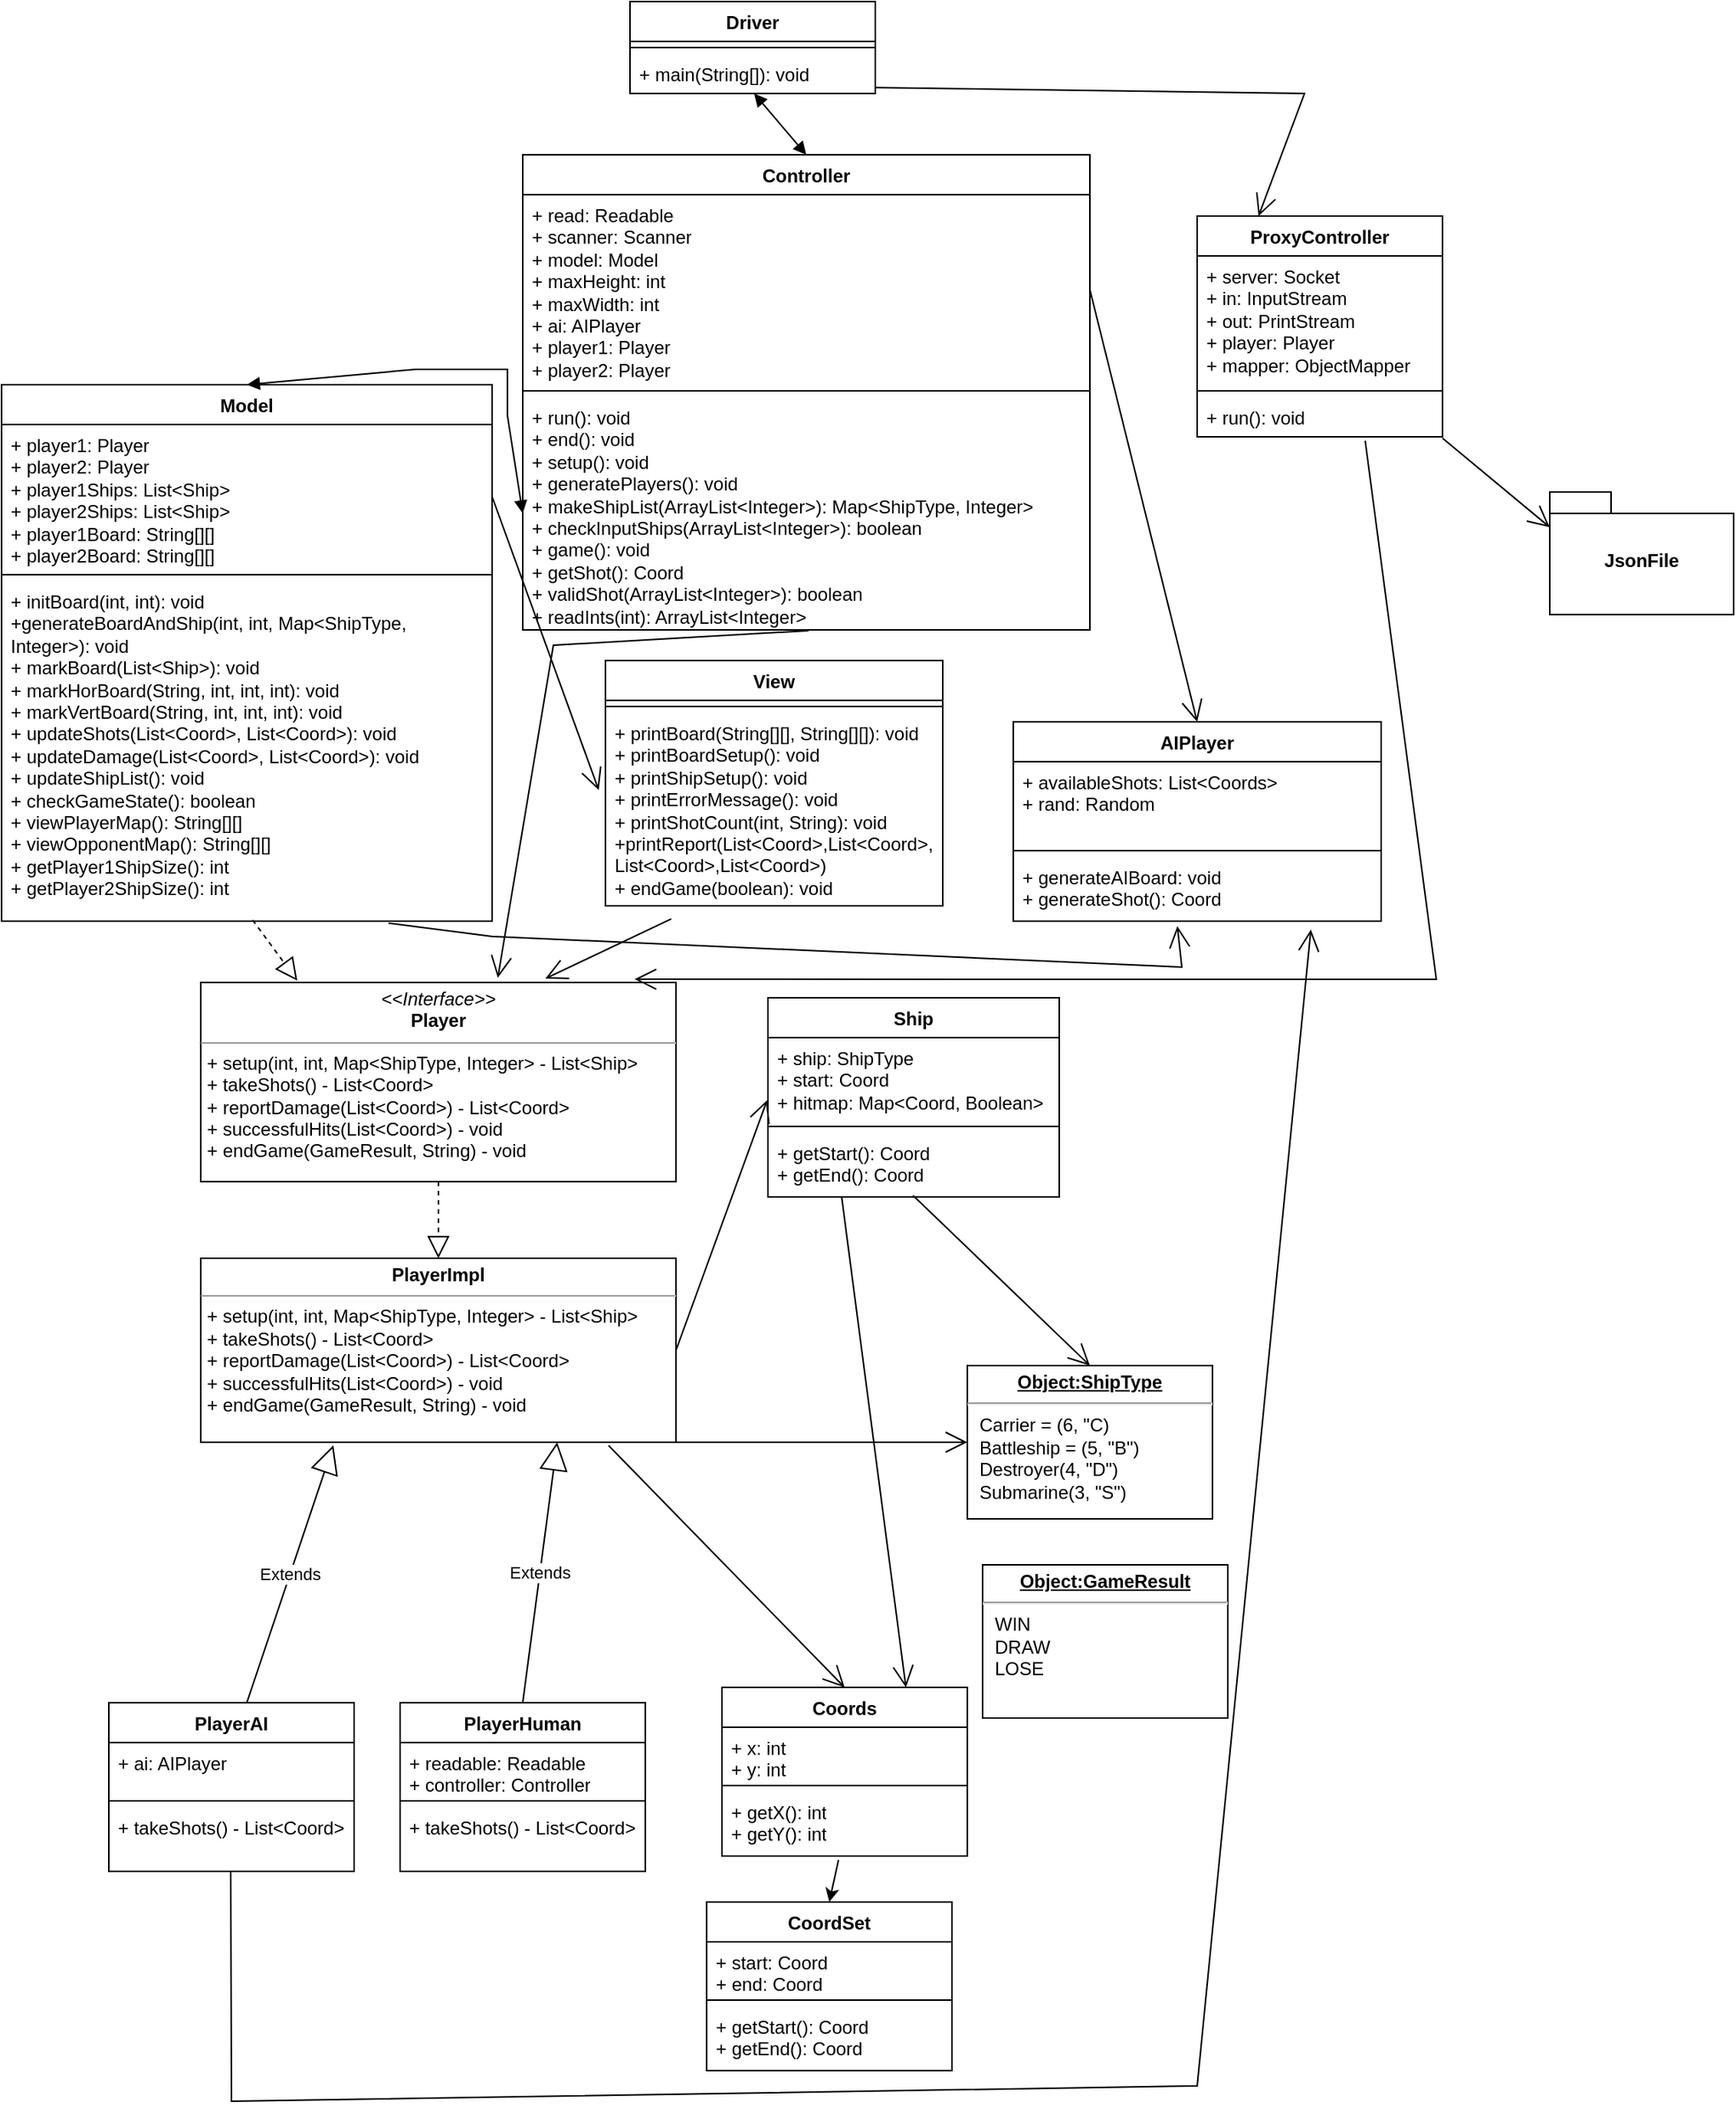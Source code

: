 <mxfile version="21.3.7" type="device">
  <diagram id="C5RBs43oDa-KdzZeNtuy" name="Page-1">
    <mxGraphModel dx="1247" dy="1833" grid="1" gridSize="10" guides="1" tooltips="1" connect="1" arrows="1" fold="1" page="1" pageScale="1" pageWidth="827" pageHeight="1169" math="0" shadow="0">
      <root>
        <mxCell id="WIyWlLk6GJQsqaUBKTNV-0" />
        <mxCell id="WIyWlLk6GJQsqaUBKTNV-1" parent="WIyWlLk6GJQsqaUBKTNV-0" />
        <mxCell id="Oui1at55QBpjAnhqmStP-2" value="&lt;p style=&quot;margin:0px;margin-top:4px;text-align:center;&quot;&gt;&lt;i&gt;&amp;lt;&amp;lt;Interface&amp;gt;&amp;gt;&lt;/i&gt;&lt;br&gt;&lt;b&gt;Player&lt;/b&gt;&lt;/p&gt;&lt;hr size=&quot;1&quot;&gt;&lt;p style=&quot;margin:0px;margin-left:4px;&quot;&gt;+ setup(int, int, Map&amp;lt;ShipType, Integer&amp;gt; - List&amp;lt;Ship&amp;gt;&lt;br&gt;+ takeShots() - List&amp;lt;Coord&amp;gt;&lt;/p&gt;&lt;p style=&quot;margin:0px;margin-left:4px;&quot;&gt;+ reportDamage(List&amp;lt;Coord&amp;gt;) - List&amp;lt;Coord&amp;gt;&lt;/p&gt;&lt;p style=&quot;margin:0px;margin-left:4px;&quot;&gt;+ successfulHits(List&amp;lt;Coord&amp;gt;) - void&lt;/p&gt;&lt;p style=&quot;margin:0px;margin-left:4px;&quot;&gt;+ endGame(GameResult, String) - void&lt;/p&gt;" style="verticalAlign=top;align=left;overflow=fill;fontSize=12;fontFamily=Helvetica;html=1;whiteSpace=wrap;" parent="WIyWlLk6GJQsqaUBKTNV-1" vertex="1">
          <mxGeometry x="150" y="370" width="310" height="130" as="geometry" />
        </mxCell>
        <mxCell id="Oui1at55QBpjAnhqmStP-3" value="&lt;p style=&quot;margin:0px;margin-top:4px;text-align:center;&quot;&gt;&lt;b&gt;PlayerImpl&lt;/b&gt;&lt;/p&gt;&lt;hr size=&quot;1&quot;&gt;&lt;p style=&quot;border-color: var(--border-color); margin: 0px 0px 0px 4px;&quot;&gt;+ setup(int, int, Map&amp;lt;ShipType, Integer&amp;gt; - List&amp;lt;Ship&amp;gt;&lt;br style=&quot;border-color: var(--border-color);&quot;&gt;+ takeShots() - List&amp;lt;Coord&amp;gt;&lt;/p&gt;&lt;p style=&quot;border-color: var(--border-color); margin: 0px 0px 0px 4px;&quot;&gt;+ reportDamage(List&amp;lt;Coord&amp;gt;) - List&amp;lt;Coord&amp;gt;&lt;/p&gt;&lt;p style=&quot;border-color: var(--border-color); margin: 0px 0px 0px 4px;&quot;&gt;+ successfulHits(List&amp;lt;Coord&amp;gt;) - void&lt;/p&gt;&lt;p style=&quot;border-color: var(--border-color); margin: 0px 0px 0px 4px;&quot;&gt;+ endGame(GameResult, String) - void&lt;/p&gt;" style="verticalAlign=top;align=left;overflow=fill;fontSize=12;fontFamily=Helvetica;html=1;whiteSpace=wrap;" parent="WIyWlLk6GJQsqaUBKTNV-1" vertex="1">
          <mxGeometry x="150" y="550" width="310" height="120" as="geometry" />
        </mxCell>
        <mxCell id="Oui1at55QBpjAnhqmStP-14" value="" style="endArrow=block;dashed=1;endFill=0;endSize=12;html=1;rounded=0;exitX=0.5;exitY=1;exitDx=0;exitDy=0;entryX=0.5;entryY=0;entryDx=0;entryDy=0;" parent="WIyWlLk6GJQsqaUBKTNV-1" source="Oui1at55QBpjAnhqmStP-2" target="Oui1at55QBpjAnhqmStP-3" edge="1">
          <mxGeometry width="160" relative="1" as="geometry">
            <mxPoint x="270" y="620" as="sourcePoint" />
            <mxPoint x="430" y="620" as="targetPoint" />
          </mxGeometry>
        </mxCell>
        <mxCell id="Oui1at55QBpjAnhqmStP-16" value="&lt;p style=&quot;margin:0px;margin-top:4px;text-align:center;text-decoration:underline;&quot;&gt;&lt;b&gt;Object:ShipType&lt;/b&gt;&lt;/p&gt;&lt;hr&gt;&lt;p style=&quot;margin:0px;margin-left:8px;&quot;&gt;Carrier = (6, &quot;C)&lt;/p&gt;&lt;p style=&quot;margin:0px;margin-left:8px;&quot;&gt;Battleship = (5, &quot;B&quot;)&lt;/p&gt;&lt;p style=&quot;margin:0px;margin-left:8px;&quot;&gt;Destroyer(4, &quot;D&quot;)&lt;/p&gt;&lt;p style=&quot;margin:0px;margin-left:8px;&quot;&gt;Submarine(3, &quot;S&quot;)&lt;/p&gt;" style="verticalAlign=top;align=left;overflow=fill;fontSize=12;fontFamily=Helvetica;html=1;whiteSpace=wrap;" parent="WIyWlLk6GJQsqaUBKTNV-1" vertex="1">
          <mxGeometry x="650" y="620" width="160" height="100" as="geometry" />
        </mxCell>
        <mxCell id="Oui1at55QBpjAnhqmStP-17" value="Ship" style="swimlane;fontStyle=1;align=center;verticalAlign=top;childLayout=stackLayout;horizontal=1;startSize=26;horizontalStack=0;resizeParent=1;resizeParentMax=0;resizeLast=0;collapsible=1;marginBottom=0;whiteSpace=wrap;html=1;" parent="WIyWlLk6GJQsqaUBKTNV-1" vertex="1">
          <mxGeometry x="520" y="380" width="190" height="130" as="geometry" />
        </mxCell>
        <mxCell id="Oui1at55QBpjAnhqmStP-18" value="+ ship: ShipType&lt;br&gt;+ start: Coord&lt;br&gt;+ hitmap: Map&amp;lt;Coord, Boolean&amp;gt;" style="text;strokeColor=none;fillColor=none;align=left;verticalAlign=top;spacingLeft=4;spacingRight=4;overflow=hidden;rotatable=0;points=[[0,0.5],[1,0.5]];portConstraint=eastwest;whiteSpace=wrap;html=1;" parent="Oui1at55QBpjAnhqmStP-17" vertex="1">
          <mxGeometry y="26" width="190" height="54" as="geometry" />
        </mxCell>
        <mxCell id="Oui1at55QBpjAnhqmStP-19" value="" style="line;strokeWidth=1;fillColor=none;align=left;verticalAlign=middle;spacingTop=-1;spacingLeft=3;spacingRight=3;rotatable=0;labelPosition=right;points=[];portConstraint=eastwest;strokeColor=inherit;" parent="Oui1at55QBpjAnhqmStP-17" vertex="1">
          <mxGeometry y="80" width="190" height="8" as="geometry" />
        </mxCell>
        <mxCell id="Oui1at55QBpjAnhqmStP-20" value="+ getStart(): Coord&lt;br&gt;+ getEnd(): Coord" style="text;strokeColor=none;fillColor=none;align=left;verticalAlign=top;spacingLeft=4;spacingRight=4;overflow=hidden;rotatable=0;points=[[0,0.5],[1,0.5]];portConstraint=eastwest;whiteSpace=wrap;html=1;" parent="Oui1at55QBpjAnhqmStP-17" vertex="1">
          <mxGeometry y="88" width="190" height="42" as="geometry" />
        </mxCell>
        <mxCell id="Oui1at55QBpjAnhqmStP-21" value="" style="endArrow=open;endFill=1;endSize=12;html=1;rounded=0;exitX=1;exitY=0.5;exitDx=0;exitDy=0;entryX=-0.003;entryY=0.756;entryDx=0;entryDy=0;entryPerimeter=0;" parent="WIyWlLk6GJQsqaUBKTNV-1" source="Oui1at55QBpjAnhqmStP-3" target="Oui1at55QBpjAnhqmStP-18" edge="1">
          <mxGeometry width="160" relative="1" as="geometry">
            <mxPoint x="370" y="600" as="sourcePoint" />
            <mxPoint x="530" y="600" as="targetPoint" />
          </mxGeometry>
        </mxCell>
        <mxCell id="Oui1at55QBpjAnhqmStP-24" value="Model" style="swimlane;fontStyle=1;align=center;verticalAlign=top;childLayout=stackLayout;horizontal=1;startSize=26;horizontalStack=0;resizeParent=1;resizeParentMax=0;resizeLast=0;collapsible=1;marginBottom=0;whiteSpace=wrap;html=1;" parent="WIyWlLk6GJQsqaUBKTNV-1" vertex="1">
          <mxGeometry x="20" y="-20" width="320" height="350" as="geometry" />
        </mxCell>
        <mxCell id="Oui1at55QBpjAnhqmStP-25" value="+ player1: Player&lt;br&gt;+ player2: Player&lt;br&gt;+ player1Ships: List&amp;lt;Ship&amp;gt;&lt;br&gt;+ player2Ships: List&amp;lt;Ship&amp;gt;&lt;br&gt;+ player1Board: String[][]&lt;br&gt;+ player2Board: String[][]" style="text;strokeColor=none;fillColor=none;align=left;verticalAlign=top;spacingLeft=4;spacingRight=4;overflow=hidden;rotatable=0;points=[[0,0.5],[1,0.5]];portConstraint=eastwest;whiteSpace=wrap;html=1;" parent="Oui1at55QBpjAnhqmStP-24" vertex="1">
          <mxGeometry y="26" width="320" height="94" as="geometry" />
        </mxCell>
        <mxCell id="Oui1at55QBpjAnhqmStP-26" value="" style="line;strokeWidth=1;fillColor=none;align=left;verticalAlign=middle;spacingTop=-1;spacingLeft=3;spacingRight=3;rotatable=0;labelPosition=right;points=[];portConstraint=eastwest;strokeColor=inherit;" parent="Oui1at55QBpjAnhqmStP-24" vertex="1">
          <mxGeometry y="120" width="320" height="8" as="geometry" />
        </mxCell>
        <mxCell id="Oui1at55QBpjAnhqmStP-27" value="+ initBoard(int, int): void&lt;br&gt;+generateBoardAndShip(int, int, Map&amp;lt;ShipType, Integer&amp;gt;): void&lt;br&gt;+ markBoard(List&amp;lt;Ship&amp;gt;): void&lt;br&gt;+ markHorBoard(String, int, int, int): void&lt;br&gt;+ markVertBoard(String, int, int, int): void&lt;br&gt;+ updateShots(List&amp;lt;Coord&amp;gt;, List&amp;lt;Coord&amp;gt;): void&lt;br&gt;+ updateDamage(List&amp;lt;Coord&amp;gt;, List&amp;lt;Coord&amp;gt;): void&lt;br&gt;+&amp;nbsp;updateShipList(): void&lt;br&gt;+ checkGameState(): boolean&lt;br&gt;+ viewPlayerMap(): String[][]&lt;br&gt;+ viewOpponentMap(): String[][]&lt;br&gt;+ getPlayer1ShipSize(): int&lt;br&gt;+ getPlayer2ShipSize(): int" style="text;strokeColor=none;fillColor=none;align=left;verticalAlign=top;spacingLeft=4;spacingRight=4;overflow=hidden;rotatable=0;points=[[0,0.5],[1,0.5]];portConstraint=eastwest;whiteSpace=wrap;html=1;" parent="Oui1at55QBpjAnhqmStP-24" vertex="1">
          <mxGeometry y="128" width="320" height="222" as="geometry" />
        </mxCell>
        <mxCell id="Oui1at55QBpjAnhqmStP-28" value="View" style="swimlane;fontStyle=1;align=center;verticalAlign=top;childLayout=stackLayout;horizontal=1;startSize=26;horizontalStack=0;resizeParent=1;resizeParentMax=0;resizeLast=0;collapsible=1;marginBottom=0;whiteSpace=wrap;html=1;" parent="WIyWlLk6GJQsqaUBKTNV-1" vertex="1">
          <mxGeometry x="414" y="160" width="220" height="160" as="geometry" />
        </mxCell>
        <mxCell id="Oui1at55QBpjAnhqmStP-30" value="" style="line;strokeWidth=1;fillColor=none;align=left;verticalAlign=middle;spacingTop=-1;spacingLeft=3;spacingRight=3;rotatable=0;labelPosition=right;points=[];portConstraint=eastwest;strokeColor=inherit;" parent="Oui1at55QBpjAnhqmStP-28" vertex="1">
          <mxGeometry y="26" width="220" height="8" as="geometry" />
        </mxCell>
        <mxCell id="Oui1at55QBpjAnhqmStP-31" value="+ printBoard(String[][], String[][]): void&lt;br&gt;+ printBoardSetup(): void&lt;br&gt;+ printShipSetup(): void&lt;br&gt;+ printErrorMessage(): void&lt;br&gt;+ printShotCount(int, String): void&lt;br&gt;+printReport(List&amp;lt;Coord&amp;gt;,List&amp;lt;Coord&amp;gt;, List&amp;lt;Coord&amp;gt;,List&amp;lt;Coord&amp;gt;)&lt;br&gt;+ endGame(boolean): void" style="text;strokeColor=none;fillColor=none;align=left;verticalAlign=top;spacingLeft=4;spacingRight=4;overflow=hidden;rotatable=0;points=[[0,0.5],[1,0.5]];portConstraint=eastwest;whiteSpace=wrap;html=1;" parent="Oui1at55QBpjAnhqmStP-28" vertex="1">
          <mxGeometry y="34" width="220" height="126" as="geometry" />
        </mxCell>
        <mxCell id="Oui1at55QBpjAnhqmStP-36" value="Controller" style="swimlane;fontStyle=1;align=center;verticalAlign=top;childLayout=stackLayout;horizontal=1;startSize=26;horizontalStack=0;resizeParent=1;resizeParentMax=0;resizeLast=0;collapsible=1;marginBottom=0;whiteSpace=wrap;html=1;" parent="WIyWlLk6GJQsqaUBKTNV-1" vertex="1">
          <mxGeometry x="360" y="-170" width="370" height="310" as="geometry" />
        </mxCell>
        <mxCell id="Oui1at55QBpjAnhqmStP-37" value="+ read: Readable&lt;br&gt;+ scanner: Scanner&lt;br&gt;+ model: Model&lt;br&gt;+ maxHeight: int&lt;br&gt;+ maxWidth: int&lt;br&gt;+ ai: AIPlayer&lt;br&gt;+ player1: Player&lt;br&gt;+ player2: Player" style="text;strokeColor=none;fillColor=none;align=left;verticalAlign=top;spacingLeft=4;spacingRight=4;overflow=hidden;rotatable=0;points=[[0,0.5],[1,0.5]];portConstraint=eastwest;whiteSpace=wrap;html=1;" parent="Oui1at55QBpjAnhqmStP-36" vertex="1">
          <mxGeometry y="26" width="370" height="124" as="geometry" />
        </mxCell>
        <mxCell id="Oui1at55QBpjAnhqmStP-38" value="" style="line;strokeWidth=1;fillColor=none;align=left;verticalAlign=middle;spacingTop=-1;spacingLeft=3;spacingRight=3;rotatable=0;labelPosition=right;points=[];portConstraint=eastwest;strokeColor=inherit;" parent="Oui1at55QBpjAnhqmStP-36" vertex="1">
          <mxGeometry y="150" width="370" height="8" as="geometry" />
        </mxCell>
        <mxCell id="Oui1at55QBpjAnhqmStP-39" value="+ run(): void&lt;br&gt;+ end(): void&lt;br&gt;+ setup(): void&lt;br&gt;+ generatePlayers(): void&lt;br&gt;+ makeShipList(ArrayList&amp;lt;Integer&amp;gt;): Map&amp;lt;ShipType, Integer&amp;gt;&lt;br&gt;+ checkInputShips(ArrayList&amp;lt;Integer&amp;gt;): boolean&lt;br&gt;+ game(): void&lt;br&gt;+ getShot(): Coord&lt;br&gt;+ validShot(ArrayList&amp;lt;Integer&amp;gt;): boolean&lt;br&gt;+ readInts(int): ArrayList&amp;lt;Integer&amp;gt;" style="text;strokeColor=none;fillColor=none;align=left;verticalAlign=top;spacingLeft=4;spacingRight=4;overflow=hidden;rotatable=0;points=[[0,0.5],[1,0.5]];portConstraint=eastwest;whiteSpace=wrap;html=1;" parent="Oui1at55QBpjAnhqmStP-36" vertex="1">
          <mxGeometry y="158" width="370" height="152" as="geometry" />
        </mxCell>
        <mxCell id="Oui1at55QBpjAnhqmStP-41" value="" style="endArrow=open;endFill=1;endSize=12;html=1;rounded=0;exitX=0.498;exitY=0.976;exitDx=0;exitDy=0;exitPerimeter=0;entryX=0.5;entryY=0;entryDx=0;entryDy=0;" parent="WIyWlLk6GJQsqaUBKTNV-1" source="Oui1at55QBpjAnhqmStP-20" target="Oui1at55QBpjAnhqmStP-16" edge="1">
          <mxGeometry width="160" relative="1" as="geometry">
            <mxPoint x="360" y="480" as="sourcePoint" />
            <mxPoint x="520" y="480" as="targetPoint" />
          </mxGeometry>
        </mxCell>
        <mxCell id="Oui1at55QBpjAnhqmStP-42" value="" style="endArrow=open;endFill=1;endSize=12;html=1;rounded=0;exitX=1;exitY=1;exitDx=0;exitDy=0;entryX=0;entryY=0.5;entryDx=0;entryDy=0;" parent="WIyWlLk6GJQsqaUBKTNV-1" source="Oui1at55QBpjAnhqmStP-3" target="Oui1at55QBpjAnhqmStP-16" edge="1">
          <mxGeometry width="160" relative="1" as="geometry">
            <mxPoint x="360" y="480" as="sourcePoint" />
            <mxPoint x="520" y="480" as="targetPoint" />
          </mxGeometry>
        </mxCell>
        <mxCell id="Oui1at55QBpjAnhqmStP-43" value="Coords" style="swimlane;fontStyle=1;align=center;verticalAlign=top;childLayout=stackLayout;horizontal=1;startSize=26;horizontalStack=0;resizeParent=1;resizeParentMax=0;resizeLast=0;collapsible=1;marginBottom=0;whiteSpace=wrap;html=1;" parent="WIyWlLk6GJQsqaUBKTNV-1" vertex="1">
          <mxGeometry x="490" y="830" width="160" height="110" as="geometry" />
        </mxCell>
        <mxCell id="Oui1at55QBpjAnhqmStP-44" value="+ x: int&lt;br&gt;+ y: int" style="text;strokeColor=none;fillColor=none;align=left;verticalAlign=top;spacingLeft=4;spacingRight=4;overflow=hidden;rotatable=0;points=[[0,0.5],[1,0.5]];portConstraint=eastwest;whiteSpace=wrap;html=1;" parent="Oui1at55QBpjAnhqmStP-43" vertex="1">
          <mxGeometry y="26" width="160" height="34" as="geometry" />
        </mxCell>
        <mxCell id="Oui1at55QBpjAnhqmStP-45" value="" style="line;strokeWidth=1;fillColor=none;align=left;verticalAlign=middle;spacingTop=-1;spacingLeft=3;spacingRight=3;rotatable=0;labelPosition=right;points=[];portConstraint=eastwest;strokeColor=inherit;" parent="Oui1at55QBpjAnhqmStP-43" vertex="1">
          <mxGeometry y="60" width="160" height="8" as="geometry" />
        </mxCell>
        <mxCell id="Oui1at55QBpjAnhqmStP-46" value="+ getX(): int&lt;br&gt;+ getY(): int" style="text;strokeColor=none;fillColor=none;align=left;verticalAlign=top;spacingLeft=4;spacingRight=4;overflow=hidden;rotatable=0;points=[[0,0.5],[1,0.5]];portConstraint=eastwest;whiteSpace=wrap;html=1;" parent="Oui1at55QBpjAnhqmStP-43" vertex="1">
          <mxGeometry y="68" width="160" height="42" as="geometry" />
        </mxCell>
        <mxCell id="Oui1at55QBpjAnhqmStP-47" value="" style="endArrow=open;endFill=1;endSize=12;html=1;rounded=0;exitX=0.858;exitY=1.018;exitDx=0;exitDy=0;exitPerimeter=0;entryX=0.5;entryY=0;entryDx=0;entryDy=0;" parent="WIyWlLk6GJQsqaUBKTNV-1" source="Oui1at55QBpjAnhqmStP-3" target="Oui1at55QBpjAnhqmStP-43" edge="1">
          <mxGeometry width="160" relative="1" as="geometry">
            <mxPoint x="590" y="570" as="sourcePoint" />
            <mxPoint x="750" y="570" as="targetPoint" />
          </mxGeometry>
        </mxCell>
        <mxCell id="Oui1at55QBpjAnhqmStP-54" value="Driver" style="swimlane;fontStyle=1;align=center;verticalAlign=top;childLayout=stackLayout;horizontal=1;startSize=26;horizontalStack=0;resizeParent=1;resizeParentMax=0;resizeLast=0;collapsible=1;marginBottom=0;whiteSpace=wrap;html=1;" parent="WIyWlLk6GJQsqaUBKTNV-1" vertex="1">
          <mxGeometry x="430" y="-270" width="160" height="60" as="geometry" />
        </mxCell>
        <mxCell id="Oui1at55QBpjAnhqmStP-56" value="" style="line;strokeWidth=1;fillColor=none;align=left;verticalAlign=middle;spacingTop=-1;spacingLeft=3;spacingRight=3;rotatable=0;labelPosition=right;points=[];portConstraint=eastwest;strokeColor=inherit;" parent="Oui1at55QBpjAnhqmStP-54" vertex="1">
          <mxGeometry y="26" width="160" height="8" as="geometry" />
        </mxCell>
        <mxCell id="Oui1at55QBpjAnhqmStP-57" value="+ main(String[]): void" style="text;strokeColor=none;fillColor=none;align=left;verticalAlign=top;spacingLeft=4;spacingRight=4;overflow=hidden;rotatable=0;points=[[0,0.5],[1,0.5]];portConstraint=eastwest;whiteSpace=wrap;html=1;" parent="Oui1at55QBpjAnhqmStP-54" vertex="1">
          <mxGeometry y="34" width="160" height="26" as="geometry" />
        </mxCell>
        <mxCell id="Oui1at55QBpjAnhqmStP-62" value="" style="endArrow=block;startArrow=block;endFill=1;startFill=1;html=1;rounded=0;exitX=0;exitY=0.5;exitDx=0;exitDy=0;entryX=0.5;entryY=0;entryDx=0;entryDy=0;" parent="WIyWlLk6GJQsqaUBKTNV-1" source="Oui1at55QBpjAnhqmStP-39" target="Oui1at55QBpjAnhqmStP-24" edge="1">
          <mxGeometry width="160" relative="1" as="geometry">
            <mxPoint x="650" y="140" as="sourcePoint" />
            <mxPoint x="810" y="140" as="targetPoint" />
            <Array as="points">
              <mxPoint x="350" />
              <mxPoint x="350" y="-30" />
              <mxPoint x="290" y="-30" />
            </Array>
          </mxGeometry>
        </mxCell>
        <mxCell id="Oui1at55QBpjAnhqmStP-63" value="" style="endArrow=open;endFill=1;endSize=12;html=1;rounded=0;exitX=1;exitY=0.5;exitDx=0;exitDy=0;entryX=-0.02;entryY=0.401;entryDx=0;entryDy=0;entryPerimeter=0;" parent="WIyWlLk6GJQsqaUBKTNV-1" source="Oui1at55QBpjAnhqmStP-25" target="Oui1at55QBpjAnhqmStP-31" edge="1">
          <mxGeometry width="160" relative="1" as="geometry">
            <mxPoint x="650" y="140" as="sourcePoint" />
            <mxPoint x="460" y="253" as="targetPoint" />
          </mxGeometry>
        </mxCell>
        <mxCell id="Oui1at55QBpjAnhqmStP-65" value="" style="endArrow=block;startArrow=block;endFill=1;startFill=1;html=1;rounded=0;exitX=0.506;exitY=1;exitDx=0;exitDy=0;exitPerimeter=0;entryX=0.5;entryY=0;entryDx=0;entryDy=0;" parent="WIyWlLk6GJQsqaUBKTNV-1" source="Oui1at55QBpjAnhqmStP-57" target="Oui1at55QBpjAnhqmStP-36" edge="1">
          <mxGeometry width="160" relative="1" as="geometry">
            <mxPoint x="770" as="sourcePoint" />
            <mxPoint x="620" y="-210" as="targetPoint" />
          </mxGeometry>
        </mxCell>
        <mxCell id="IA_j2BC_OJrB-lh-GhG8-0" value="" style="endArrow=block;dashed=1;endFill=0;endSize=12;html=1;rounded=0;exitX=0.512;exitY=0.997;exitDx=0;exitDy=0;exitPerimeter=0;entryX=0.203;entryY=-0.009;entryDx=0;entryDy=0;entryPerimeter=0;" parent="WIyWlLk6GJQsqaUBKTNV-1" source="Oui1at55QBpjAnhqmStP-27" target="Oui1at55QBpjAnhqmStP-2" edge="1">
          <mxGeometry width="160" relative="1" as="geometry">
            <mxPoint x="230" y="310" as="sourcePoint" />
            <mxPoint x="245" y="270" as="targetPoint" />
          </mxGeometry>
        </mxCell>
        <mxCell id="IA_j2BC_OJrB-lh-GhG8-1" value="" style="endArrow=open;endFill=1;endSize=12;html=1;rounded=0;exitX=0.195;exitY=1.068;exitDx=0;exitDy=0;exitPerimeter=0;entryX=0.725;entryY=-0.019;entryDx=0;entryDy=0;entryPerimeter=0;" parent="WIyWlLk6GJQsqaUBKTNV-1" source="Oui1at55QBpjAnhqmStP-31" target="Oui1at55QBpjAnhqmStP-2" edge="1">
          <mxGeometry width="160" relative="1" as="geometry">
            <mxPoint x="290" y="300" as="sourcePoint" />
            <mxPoint x="450" y="300" as="targetPoint" />
          </mxGeometry>
        </mxCell>
        <mxCell id="IA_j2BC_OJrB-lh-GhG8-2" value="" style="endArrow=open;endFill=1;endSize=12;html=1;rounded=0;exitX=0.504;exitY=1.003;exitDx=0;exitDy=0;exitPerimeter=0;entryX=0.625;entryY=-0.023;entryDx=0;entryDy=0;entryPerimeter=0;" parent="WIyWlLk6GJQsqaUBKTNV-1" source="Oui1at55QBpjAnhqmStP-39" target="Oui1at55QBpjAnhqmStP-2" edge="1">
          <mxGeometry width="160" relative="1" as="geometry">
            <mxPoint x="290" y="240" as="sourcePoint" />
            <mxPoint x="450" y="240" as="targetPoint" />
            <Array as="points">
              <mxPoint x="380" y="150" />
            </Array>
          </mxGeometry>
        </mxCell>
        <mxCell id="IA_j2BC_OJrB-lh-GhG8-3" value="" style="endArrow=open;endFill=1;endSize=12;html=1;rounded=0;exitX=0.253;exitY=1;exitDx=0;exitDy=0;exitPerimeter=0;entryX=0.75;entryY=0;entryDx=0;entryDy=0;" parent="WIyWlLk6GJQsqaUBKTNV-1" source="Oui1at55QBpjAnhqmStP-20" target="Oui1at55QBpjAnhqmStP-43" edge="1">
          <mxGeometry width="160" relative="1" as="geometry">
            <mxPoint x="220" y="450" as="sourcePoint" />
            <mxPoint x="380" y="450" as="targetPoint" />
          </mxGeometry>
        </mxCell>
        <mxCell id="LGCt4wQH7IyuHMlrlaV7-0" value="CoordSet" style="swimlane;fontStyle=1;align=center;verticalAlign=top;childLayout=stackLayout;horizontal=1;startSize=26;horizontalStack=0;resizeParent=1;resizeParentMax=0;resizeLast=0;collapsible=1;marginBottom=0;whiteSpace=wrap;html=1;" parent="WIyWlLk6GJQsqaUBKTNV-1" vertex="1">
          <mxGeometry x="480" y="970" width="160" height="110" as="geometry" />
        </mxCell>
        <mxCell id="LGCt4wQH7IyuHMlrlaV7-1" value="+ start: Coord&lt;br&gt;+ end: Coord" style="text;strokeColor=none;fillColor=none;align=left;verticalAlign=top;spacingLeft=4;spacingRight=4;overflow=hidden;rotatable=0;points=[[0,0.5],[1,0.5]];portConstraint=eastwest;whiteSpace=wrap;html=1;" parent="LGCt4wQH7IyuHMlrlaV7-0" vertex="1">
          <mxGeometry y="26" width="160" height="34" as="geometry" />
        </mxCell>
        <mxCell id="LGCt4wQH7IyuHMlrlaV7-2" value="" style="line;strokeWidth=1;fillColor=none;align=left;verticalAlign=middle;spacingTop=-1;spacingLeft=3;spacingRight=3;rotatable=0;labelPosition=right;points=[];portConstraint=eastwest;strokeColor=inherit;" parent="LGCt4wQH7IyuHMlrlaV7-0" vertex="1">
          <mxGeometry y="60" width="160" height="8" as="geometry" />
        </mxCell>
        <mxCell id="LGCt4wQH7IyuHMlrlaV7-3" value="+ getStart(): Coord&lt;br&gt;+ getEnd(): Coord" style="text;strokeColor=none;fillColor=none;align=left;verticalAlign=top;spacingLeft=4;spacingRight=4;overflow=hidden;rotatable=0;points=[[0,0.5],[1,0.5]];portConstraint=eastwest;whiteSpace=wrap;html=1;" parent="LGCt4wQH7IyuHMlrlaV7-0" vertex="1">
          <mxGeometry y="68" width="160" height="42" as="geometry" />
        </mxCell>
        <mxCell id="LGCt4wQH7IyuHMlrlaV7-4" value="" style="endArrow=classic;html=1;rounded=0;entryX=0.5;entryY=0;entryDx=0;entryDy=0;exitX=0.475;exitY=1.062;exitDx=0;exitDy=0;exitPerimeter=0;" parent="WIyWlLk6GJQsqaUBKTNV-1" source="Oui1at55QBpjAnhqmStP-46" target="LGCt4wQH7IyuHMlrlaV7-0" edge="1">
          <mxGeometry width="50" height="50" relative="1" as="geometry">
            <mxPoint x="380" y="690" as="sourcePoint" />
            <mxPoint x="430" y="640" as="targetPoint" />
          </mxGeometry>
        </mxCell>
        <mxCell id="LGCt4wQH7IyuHMlrlaV7-5" value="Extends" style="endArrow=block;endSize=16;endFill=0;html=1;rounded=0;entryX=0.279;entryY=1.017;entryDx=0;entryDy=0;entryPerimeter=0;" parent="WIyWlLk6GJQsqaUBKTNV-1" target="Oui1at55QBpjAnhqmStP-3" edge="1">
          <mxGeometry width="160" relative="1" as="geometry">
            <mxPoint x="180" y="840" as="sourcePoint" />
            <mxPoint x="490" y="670" as="targetPoint" />
          </mxGeometry>
        </mxCell>
        <mxCell id="LGCt4wQH7IyuHMlrlaV7-7" value="&lt;b style=&quot;border-color: var(--border-color);&quot;&gt;PlayerAI&lt;/b&gt;" style="swimlane;fontStyle=1;align=center;verticalAlign=top;childLayout=stackLayout;horizontal=1;startSize=26;horizontalStack=0;resizeParent=1;resizeParentMax=0;resizeLast=0;collapsible=1;marginBottom=0;whiteSpace=wrap;html=1;" parent="WIyWlLk6GJQsqaUBKTNV-1" vertex="1">
          <mxGeometry x="90" y="840" width="160" height="110" as="geometry" />
        </mxCell>
        <mxCell id="LGCt4wQH7IyuHMlrlaV7-8" value="+ ai: AIPlayer" style="text;strokeColor=none;fillColor=none;align=left;verticalAlign=top;spacingLeft=4;spacingRight=4;overflow=hidden;rotatable=0;points=[[0,0.5],[1,0.5]];portConstraint=eastwest;whiteSpace=wrap;html=1;" parent="LGCt4wQH7IyuHMlrlaV7-7" vertex="1">
          <mxGeometry y="26" width="160" height="34" as="geometry" />
        </mxCell>
        <mxCell id="LGCt4wQH7IyuHMlrlaV7-9" value="" style="line;strokeWidth=1;fillColor=none;align=left;verticalAlign=middle;spacingTop=-1;spacingLeft=3;spacingRight=3;rotatable=0;labelPosition=right;points=[];portConstraint=eastwest;strokeColor=inherit;" parent="LGCt4wQH7IyuHMlrlaV7-7" vertex="1">
          <mxGeometry y="60" width="160" height="8" as="geometry" />
        </mxCell>
        <mxCell id="LGCt4wQH7IyuHMlrlaV7-10" value="+ takeShots() - List&amp;lt;Coord&amp;gt;" style="text;strokeColor=none;fillColor=none;align=left;verticalAlign=top;spacingLeft=4;spacingRight=4;overflow=hidden;rotatable=0;points=[[0,0.5],[1,0.5]];portConstraint=eastwest;whiteSpace=wrap;html=1;" parent="LGCt4wQH7IyuHMlrlaV7-7" vertex="1">
          <mxGeometry y="68" width="160" height="42" as="geometry" />
        </mxCell>
        <mxCell id="LGCt4wQH7IyuHMlrlaV7-11" value="&lt;b style=&quot;border-color: var(--border-color);&quot;&gt;PlayerHuman&lt;/b&gt;" style="swimlane;fontStyle=1;align=center;verticalAlign=top;childLayout=stackLayout;horizontal=1;startSize=26;horizontalStack=0;resizeParent=1;resizeParentMax=0;resizeLast=0;collapsible=1;marginBottom=0;whiteSpace=wrap;html=1;" parent="WIyWlLk6GJQsqaUBKTNV-1" vertex="1">
          <mxGeometry x="280" y="840" width="160" height="110" as="geometry" />
        </mxCell>
        <mxCell id="LGCt4wQH7IyuHMlrlaV7-12" value="+ readable: Readable&lt;br&gt;+ controller: Controller" style="text;strokeColor=none;fillColor=none;align=left;verticalAlign=top;spacingLeft=4;spacingRight=4;overflow=hidden;rotatable=0;points=[[0,0.5],[1,0.5]];portConstraint=eastwest;whiteSpace=wrap;html=1;" parent="LGCt4wQH7IyuHMlrlaV7-11" vertex="1">
          <mxGeometry y="26" width="160" height="34" as="geometry" />
        </mxCell>
        <mxCell id="LGCt4wQH7IyuHMlrlaV7-13" value="" style="line;strokeWidth=1;fillColor=none;align=left;verticalAlign=middle;spacingTop=-1;spacingLeft=3;spacingRight=3;rotatable=0;labelPosition=right;points=[];portConstraint=eastwest;strokeColor=inherit;" parent="LGCt4wQH7IyuHMlrlaV7-11" vertex="1">
          <mxGeometry y="60" width="160" height="8" as="geometry" />
        </mxCell>
        <mxCell id="LGCt4wQH7IyuHMlrlaV7-14" value="+ takeShots() - List&amp;lt;Coord&amp;gt;" style="text;strokeColor=none;fillColor=none;align=left;verticalAlign=top;spacingLeft=4;spacingRight=4;overflow=hidden;rotatable=0;points=[[0,0.5],[1,0.5]];portConstraint=eastwest;whiteSpace=wrap;html=1;" parent="LGCt4wQH7IyuHMlrlaV7-11" vertex="1">
          <mxGeometry y="68" width="160" height="42" as="geometry" />
        </mxCell>
        <mxCell id="LGCt4wQH7IyuHMlrlaV7-15" value="Extends" style="endArrow=block;endSize=16;endFill=0;html=1;rounded=0;entryX=0.75;entryY=1;entryDx=0;entryDy=0;exitX=0.5;exitY=0;exitDx=0;exitDy=0;" parent="WIyWlLk6GJQsqaUBKTNV-1" source="LGCt4wQH7IyuHMlrlaV7-11" target="Oui1at55QBpjAnhqmStP-3" edge="1">
          <mxGeometry width="160" relative="1" as="geometry">
            <mxPoint x="190" y="850" as="sourcePoint" />
            <mxPoint x="246" y="682" as="targetPoint" />
          </mxGeometry>
        </mxCell>
        <mxCell id="LGCt4wQH7IyuHMlrlaV7-16" value="AIPlayer" style="swimlane;fontStyle=1;align=center;verticalAlign=top;childLayout=stackLayout;horizontal=1;startSize=26;horizontalStack=0;resizeParent=1;resizeParentMax=0;resizeLast=0;collapsible=1;marginBottom=0;whiteSpace=wrap;html=1;" parent="WIyWlLk6GJQsqaUBKTNV-1" vertex="1">
          <mxGeometry x="680" y="200" width="240" height="130" as="geometry" />
        </mxCell>
        <mxCell id="LGCt4wQH7IyuHMlrlaV7-17" value="+ availableShots: List&amp;lt;Coords&amp;gt;&lt;br&gt;+ rand: Random" style="text;strokeColor=none;fillColor=none;align=left;verticalAlign=top;spacingLeft=4;spacingRight=4;overflow=hidden;rotatable=0;points=[[0,0.5],[1,0.5]];portConstraint=eastwest;whiteSpace=wrap;html=1;" parent="LGCt4wQH7IyuHMlrlaV7-16" vertex="1">
          <mxGeometry y="26" width="240" height="54" as="geometry" />
        </mxCell>
        <mxCell id="LGCt4wQH7IyuHMlrlaV7-18" value="" style="line;strokeWidth=1;fillColor=none;align=left;verticalAlign=middle;spacingTop=-1;spacingLeft=3;spacingRight=3;rotatable=0;labelPosition=right;points=[];portConstraint=eastwest;strokeColor=inherit;" parent="LGCt4wQH7IyuHMlrlaV7-16" vertex="1">
          <mxGeometry y="80" width="240" height="8" as="geometry" />
        </mxCell>
        <mxCell id="LGCt4wQH7IyuHMlrlaV7-19" value="+ generateAIBoard: void&lt;br&gt;+ generateShot(): Coord" style="text;strokeColor=none;fillColor=none;align=left;verticalAlign=top;spacingLeft=4;spacingRight=4;overflow=hidden;rotatable=0;points=[[0,0.5],[1,0.5]];portConstraint=eastwest;whiteSpace=wrap;html=1;" parent="LGCt4wQH7IyuHMlrlaV7-16" vertex="1">
          <mxGeometry y="88" width="240" height="42" as="geometry" />
        </mxCell>
        <mxCell id="LGCt4wQH7IyuHMlrlaV7-20" value="" style="endArrow=open;endFill=1;endSize=12;html=1;rounded=0;exitX=1;exitY=0.5;exitDx=0;exitDy=0;entryX=0.5;entryY=0;entryDx=0;entryDy=0;" parent="WIyWlLk6GJQsqaUBKTNV-1" source="Oui1at55QBpjAnhqmStP-37" target="LGCt4wQH7IyuHMlrlaV7-16" edge="1">
          <mxGeometry width="160" relative="1" as="geometry">
            <mxPoint x="330" y="190" as="sourcePoint" />
            <mxPoint x="490" y="190" as="targetPoint" />
          </mxGeometry>
        </mxCell>
        <mxCell id="LGCt4wQH7IyuHMlrlaV7-21" value="" style="endArrow=open;endFill=1;endSize=12;html=1;rounded=0;exitX=0.789;exitY=1.006;exitDx=0;exitDy=0;exitPerimeter=0;entryX=0.446;entryY=1.076;entryDx=0;entryDy=0;entryPerimeter=0;" parent="WIyWlLk6GJQsqaUBKTNV-1" source="Oui1at55QBpjAnhqmStP-27" target="LGCt4wQH7IyuHMlrlaV7-19" edge="1">
          <mxGeometry width="160" relative="1" as="geometry">
            <mxPoint x="320" y="350" as="sourcePoint" />
            <mxPoint x="890" y="370" as="targetPoint" />
            <Array as="points">
              <mxPoint x="340" y="340" />
              <mxPoint x="790" y="360" />
            </Array>
          </mxGeometry>
        </mxCell>
        <mxCell id="LGCt4wQH7IyuHMlrlaV7-22" value="" style="endArrow=open;endFill=1;endSize=12;html=1;rounded=0;exitX=0.497;exitY=0.992;exitDx=0;exitDy=0;exitPerimeter=0;entryX=0.809;entryY=1.132;entryDx=0;entryDy=0;entryPerimeter=0;" parent="WIyWlLk6GJQsqaUBKTNV-1" source="LGCt4wQH7IyuHMlrlaV7-10" target="LGCt4wQH7IyuHMlrlaV7-19" edge="1">
          <mxGeometry width="160" relative="1" as="geometry">
            <mxPoint x="330" y="670" as="sourcePoint" />
            <mxPoint x="840" y="1090" as="targetPoint" />
            <Array as="points">
              <mxPoint x="170" y="1100" />
              <mxPoint x="800" y="1090" />
            </Array>
          </mxGeometry>
        </mxCell>
        <mxCell id="LGCt4wQH7IyuHMlrlaV7-23" value="&lt;p style=&quot;margin:0px;margin-top:4px;text-align:center;text-decoration:underline;&quot;&gt;&lt;b&gt;Object:GameResult&lt;/b&gt;&lt;/p&gt;&lt;hr&gt;&lt;p style=&quot;margin:0px;margin-left:8px;&quot;&gt;WIN&lt;/p&gt;&lt;p style=&quot;margin:0px;margin-left:8px;&quot;&gt;DRAW&lt;/p&gt;&lt;p style=&quot;margin:0px;margin-left:8px;&quot;&gt;LOSE&lt;/p&gt;" style="verticalAlign=top;align=left;overflow=fill;fontSize=12;fontFamily=Helvetica;html=1;whiteSpace=wrap;" parent="WIyWlLk6GJQsqaUBKTNV-1" vertex="1">
          <mxGeometry x="660" y="750" width="160" height="100" as="geometry" />
        </mxCell>
        <mxCell id="ZTjdDTUPeJI5eWQ_adc6-0" value="ProxyController&lt;br&gt;" style="swimlane;fontStyle=1;align=center;verticalAlign=top;childLayout=stackLayout;horizontal=1;startSize=26;horizontalStack=0;resizeParent=1;resizeParentMax=0;resizeLast=0;collapsible=1;marginBottom=0;whiteSpace=wrap;html=1;" vertex="1" parent="WIyWlLk6GJQsqaUBKTNV-1">
          <mxGeometry x="800" y="-130" width="160" height="144" as="geometry" />
        </mxCell>
        <mxCell id="ZTjdDTUPeJI5eWQ_adc6-1" value="+ server: Socket&lt;br&gt;+ in: InputStream&lt;br&gt;+ out: PrintStream&lt;br&gt;+ player: Player&lt;br&gt;+ mapper: ObjectMapper" style="text;strokeColor=none;fillColor=none;align=left;verticalAlign=top;spacingLeft=4;spacingRight=4;overflow=hidden;rotatable=0;points=[[0,0.5],[1,0.5]];portConstraint=eastwest;whiteSpace=wrap;html=1;" vertex="1" parent="ZTjdDTUPeJI5eWQ_adc6-0">
          <mxGeometry y="26" width="160" height="84" as="geometry" />
        </mxCell>
        <mxCell id="ZTjdDTUPeJI5eWQ_adc6-2" value="" style="line;strokeWidth=1;fillColor=none;align=left;verticalAlign=middle;spacingTop=-1;spacingLeft=3;spacingRight=3;rotatable=0;labelPosition=right;points=[];portConstraint=eastwest;strokeColor=inherit;" vertex="1" parent="ZTjdDTUPeJI5eWQ_adc6-0">
          <mxGeometry y="110" width="160" height="8" as="geometry" />
        </mxCell>
        <mxCell id="ZTjdDTUPeJI5eWQ_adc6-3" value="+ run(): void" style="text;strokeColor=none;fillColor=none;align=left;verticalAlign=top;spacingLeft=4;spacingRight=4;overflow=hidden;rotatable=0;points=[[0,0.5],[1,0.5]];portConstraint=eastwest;whiteSpace=wrap;html=1;" vertex="1" parent="ZTjdDTUPeJI5eWQ_adc6-0">
          <mxGeometry y="118" width="160" height="26" as="geometry" />
        </mxCell>
        <mxCell id="ZTjdDTUPeJI5eWQ_adc6-5" value="" style="endArrow=open;endFill=1;endSize=12;html=1;rounded=0;exitX=0.685;exitY=1.099;exitDx=0;exitDy=0;exitPerimeter=0;entryX=0.913;entryY=-0.016;entryDx=0;entryDy=0;entryPerimeter=0;" edge="1" parent="WIyWlLk6GJQsqaUBKTNV-1" source="ZTjdDTUPeJI5eWQ_adc6-3" target="Oui1at55QBpjAnhqmStP-2">
          <mxGeometry width="160" relative="1" as="geometry">
            <mxPoint x="690" y="40" as="sourcePoint" />
            <mxPoint x="950" y="363.478" as="targetPoint" />
            <Array as="points">
              <mxPoint x="956" y="368" />
            </Array>
          </mxGeometry>
        </mxCell>
        <mxCell id="ZTjdDTUPeJI5eWQ_adc6-6" value="" style="endArrow=open;endFill=1;endSize=12;html=1;rounded=0;exitX=0.997;exitY=0.851;exitDx=0;exitDy=0;exitPerimeter=0;entryX=0.25;entryY=0;entryDx=0;entryDy=0;" edge="1" parent="WIyWlLk6GJQsqaUBKTNV-1" source="Oui1at55QBpjAnhqmStP-57" target="ZTjdDTUPeJI5eWQ_adc6-0">
          <mxGeometry width="160" relative="1" as="geometry">
            <mxPoint x="590" y="-220" as="sourcePoint" />
            <mxPoint x="870" y="-180" as="targetPoint" />
            <Array as="points">
              <mxPoint x="870" y="-210" />
            </Array>
          </mxGeometry>
        </mxCell>
        <mxCell id="ZTjdDTUPeJI5eWQ_adc6-7" value="JsonFile" style="shape=folder;fontStyle=1;spacingTop=10;tabWidth=40;tabHeight=14;tabPosition=left;html=1;whiteSpace=wrap;" vertex="1" parent="WIyWlLk6GJQsqaUBKTNV-1">
          <mxGeometry x="1030" y="50" width="120" height="80" as="geometry" />
        </mxCell>
        <mxCell id="ZTjdDTUPeJI5eWQ_adc6-8" value="" style="endArrow=open;endFill=1;endSize=12;html=1;rounded=0;exitX=1;exitY=1.032;exitDx=0;exitDy=0;exitPerimeter=0;entryX=0;entryY=0;entryDx=0;entryDy=23;entryPerimeter=0;" edge="1" parent="WIyWlLk6GJQsqaUBKTNV-1" source="ZTjdDTUPeJI5eWQ_adc6-3" target="ZTjdDTUPeJI5eWQ_adc6-7">
          <mxGeometry width="160" relative="1" as="geometry">
            <mxPoint x="690" y="-20" as="sourcePoint" />
            <mxPoint x="850" y="-20" as="targetPoint" />
          </mxGeometry>
        </mxCell>
      </root>
    </mxGraphModel>
  </diagram>
</mxfile>
